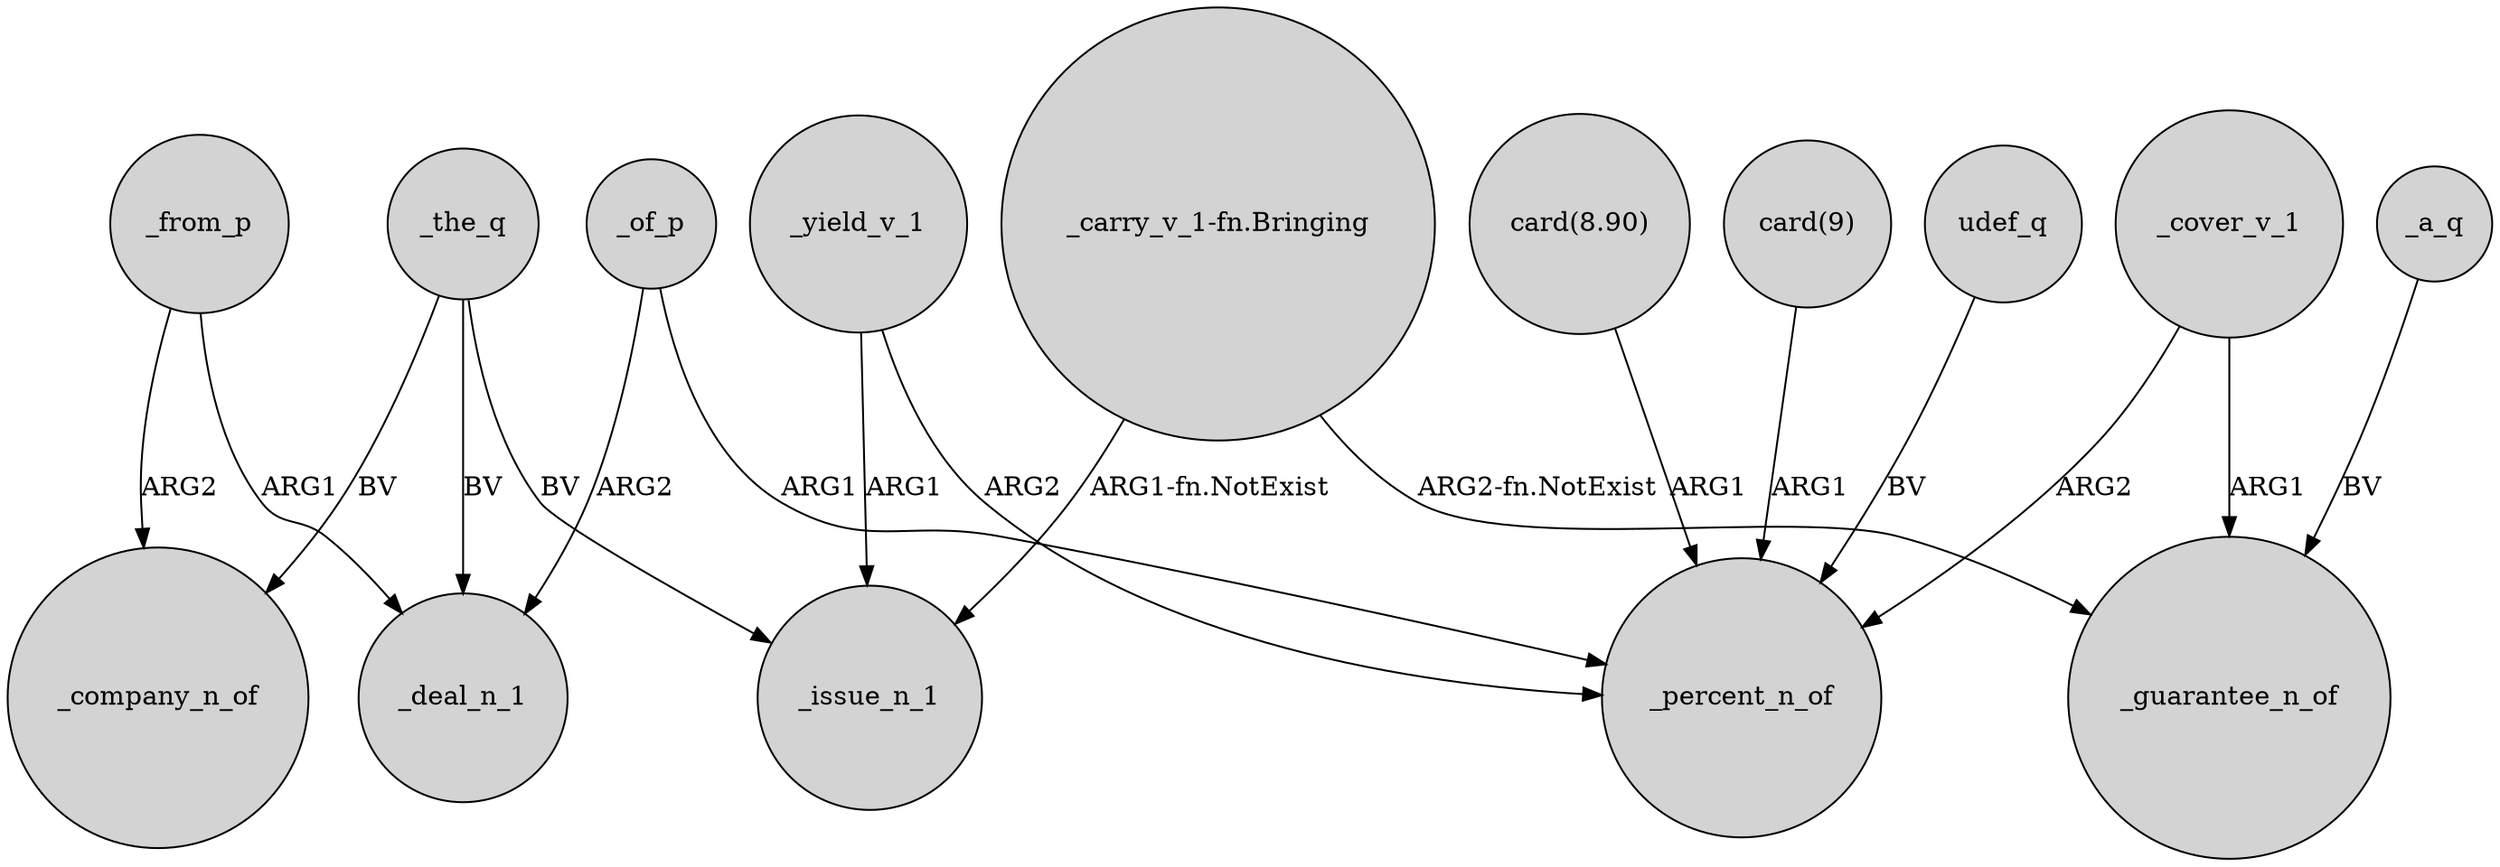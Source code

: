 digraph {
	node [shape=circle style=filled]
	_from_p -> _deal_n_1 [label=ARG1]
	_yield_v_1 -> _issue_n_1 [label=ARG1]
	"_carry_v_1-fn.Bringing" -> _guarantee_n_of [label="ARG2-fn.NotExist"]
	"card(9)" -> _percent_n_of [label=ARG1]
	_of_p -> _deal_n_1 [label=ARG2]
	udef_q -> _percent_n_of [label=BV]
	"card(8.90)" -> _percent_n_of [label=ARG1]
	_the_q -> _issue_n_1 [label=BV]
	_a_q -> _guarantee_n_of [label=BV]
	_cover_v_1 -> _guarantee_n_of [label=ARG1]
	"_carry_v_1-fn.Bringing" -> _issue_n_1 [label="ARG1-fn.NotExist"]
	_the_q -> _deal_n_1 [label=BV]
	_the_q -> _company_n_of [label=BV]
	_of_p -> _percent_n_of [label=ARG1]
	_from_p -> _company_n_of [label=ARG2]
	_cover_v_1 -> _percent_n_of [label=ARG2]
	_yield_v_1 -> _percent_n_of [label=ARG2]
}
